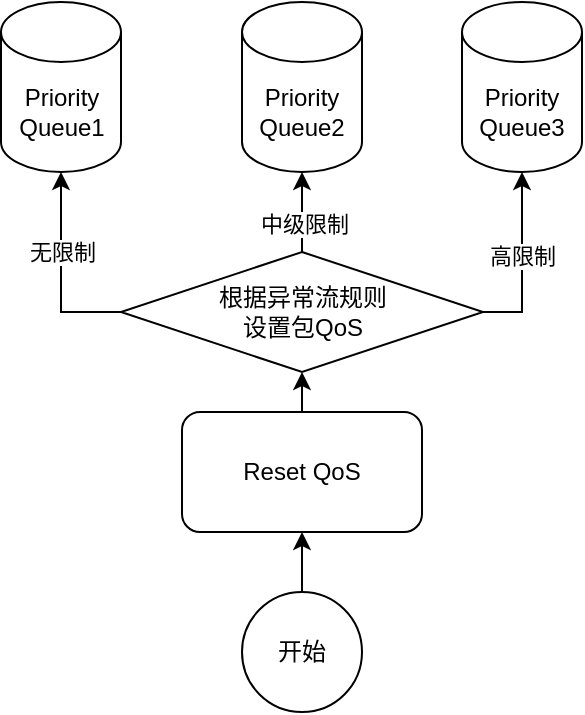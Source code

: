 <mxfile version="21.6.9" type="github">
  <diagram name="第 1 页" id="f-w1hROpVEtGUasfpLYD">
    <mxGraphModel dx="1379" dy="751" grid="1" gridSize="10" guides="1" tooltips="1" connect="1" arrows="1" fold="1" page="1" pageScale="1" pageWidth="827" pageHeight="1169" math="0" shadow="0">
      <root>
        <mxCell id="0" />
        <mxCell id="1" parent="0" />
        <mxCell id="bqMFLUTR9exeXONZDB0y-1" value="Priority&lt;br&gt;Queue1" style="shape=cylinder3;whiteSpace=wrap;html=1;boundedLbl=1;backgroundOutline=1;size=15;" vertex="1" parent="1">
          <mxGeometry x="168.5" y="505" width="60" height="85" as="geometry" />
        </mxCell>
        <mxCell id="bqMFLUTR9exeXONZDB0y-2" value="Priority&lt;br&gt;Queue2" style="shape=cylinder3;whiteSpace=wrap;html=1;boundedLbl=1;backgroundOutline=1;size=15;" vertex="1" parent="1">
          <mxGeometry x="289" y="505" width="60" height="85" as="geometry" />
        </mxCell>
        <mxCell id="bqMFLUTR9exeXONZDB0y-3" value="Priority&lt;br&gt;Queue3" style="shape=cylinder3;whiteSpace=wrap;html=1;boundedLbl=1;backgroundOutline=1;size=15;" vertex="1" parent="1">
          <mxGeometry x="399" y="505" width="60" height="85" as="geometry" />
        </mxCell>
        <mxCell id="bqMFLUTR9exeXONZDB0y-8" style="edgeStyle=orthogonalEdgeStyle;rounded=0;orthogonalLoop=1;jettySize=auto;html=1;exitX=0.5;exitY=0;exitDx=0;exitDy=0;entryX=0.5;entryY=1;entryDx=0;entryDy=0;" edge="1" parent="1" source="bqMFLUTR9exeXONZDB0y-4" target="bqMFLUTR9exeXONZDB0y-7">
          <mxGeometry relative="1" as="geometry" />
        </mxCell>
        <mxCell id="bqMFLUTR9exeXONZDB0y-4" value="Reset QoS" style="rounded=1;whiteSpace=wrap;html=1;" vertex="1" parent="1">
          <mxGeometry x="259" y="710" width="120" height="60" as="geometry" />
        </mxCell>
        <mxCell id="bqMFLUTR9exeXONZDB0y-6" style="edgeStyle=orthogonalEdgeStyle;rounded=0;orthogonalLoop=1;jettySize=auto;html=1;exitX=0.5;exitY=0;exitDx=0;exitDy=0;entryX=0.5;entryY=1;entryDx=0;entryDy=0;" edge="1" parent="1" source="bqMFLUTR9exeXONZDB0y-5" target="bqMFLUTR9exeXONZDB0y-4">
          <mxGeometry relative="1" as="geometry" />
        </mxCell>
        <mxCell id="bqMFLUTR9exeXONZDB0y-5" value="开始" style="ellipse;whiteSpace=wrap;html=1;aspect=fixed;" vertex="1" parent="1">
          <mxGeometry x="289" y="800" width="60" height="60" as="geometry" />
        </mxCell>
        <mxCell id="bqMFLUTR9exeXONZDB0y-9" style="edgeStyle=orthogonalEdgeStyle;rounded=0;orthogonalLoop=1;jettySize=auto;html=1;exitX=0;exitY=0.5;exitDx=0;exitDy=0;entryX=0.5;entryY=1;entryDx=0;entryDy=0;entryPerimeter=0;" edge="1" parent="1" source="bqMFLUTR9exeXONZDB0y-7" target="bqMFLUTR9exeXONZDB0y-1">
          <mxGeometry relative="1" as="geometry" />
        </mxCell>
        <mxCell id="bqMFLUTR9exeXONZDB0y-10" value="无限制" style="edgeLabel;html=1;align=center;verticalAlign=middle;resizable=0;points=[];" vertex="1" connectable="0" parent="bqMFLUTR9exeXONZDB0y-9">
          <mxGeometry x="0.2" y="1" relative="1" as="geometry">
            <mxPoint x="1" as="offset" />
          </mxGeometry>
        </mxCell>
        <mxCell id="bqMFLUTR9exeXONZDB0y-11" style="edgeStyle=orthogonalEdgeStyle;rounded=0;orthogonalLoop=1;jettySize=auto;html=1;exitX=0.5;exitY=0;exitDx=0;exitDy=0;entryX=0.5;entryY=1;entryDx=0;entryDy=0;entryPerimeter=0;" edge="1" parent="1" source="bqMFLUTR9exeXONZDB0y-7" target="bqMFLUTR9exeXONZDB0y-2">
          <mxGeometry relative="1" as="geometry" />
        </mxCell>
        <mxCell id="bqMFLUTR9exeXONZDB0y-12" value="中级限制" style="edgeLabel;html=1;align=center;verticalAlign=middle;resizable=0;points=[];" vertex="1" connectable="0" parent="bqMFLUTR9exeXONZDB0y-11">
          <mxGeometry x="-0.3" y="-1" relative="1" as="geometry">
            <mxPoint as="offset" />
          </mxGeometry>
        </mxCell>
        <mxCell id="bqMFLUTR9exeXONZDB0y-13" style="edgeStyle=orthogonalEdgeStyle;rounded=0;orthogonalLoop=1;jettySize=auto;html=1;exitX=1;exitY=0.5;exitDx=0;exitDy=0;entryX=0.5;entryY=1;entryDx=0;entryDy=0;entryPerimeter=0;" edge="1" parent="1" source="bqMFLUTR9exeXONZDB0y-7" target="bqMFLUTR9exeXONZDB0y-3">
          <mxGeometry relative="1" as="geometry">
            <Array as="points">
              <mxPoint x="429" y="660" />
            </Array>
          </mxGeometry>
        </mxCell>
        <mxCell id="bqMFLUTR9exeXONZDB0y-14" value="高限制" style="edgeLabel;html=1;align=center;verticalAlign=middle;resizable=0;points=[];" vertex="1" connectable="0" parent="bqMFLUTR9exeXONZDB0y-13">
          <mxGeometry x="0.084" relative="1" as="geometry">
            <mxPoint y="1" as="offset" />
          </mxGeometry>
        </mxCell>
        <mxCell id="bqMFLUTR9exeXONZDB0y-7" value="根据异常流规则&lt;br&gt;设置包QoS" style="rhombus;whiteSpace=wrap;html=1;" vertex="1" parent="1">
          <mxGeometry x="228.5" y="630" width="181" height="60" as="geometry" />
        </mxCell>
      </root>
    </mxGraphModel>
  </diagram>
</mxfile>

